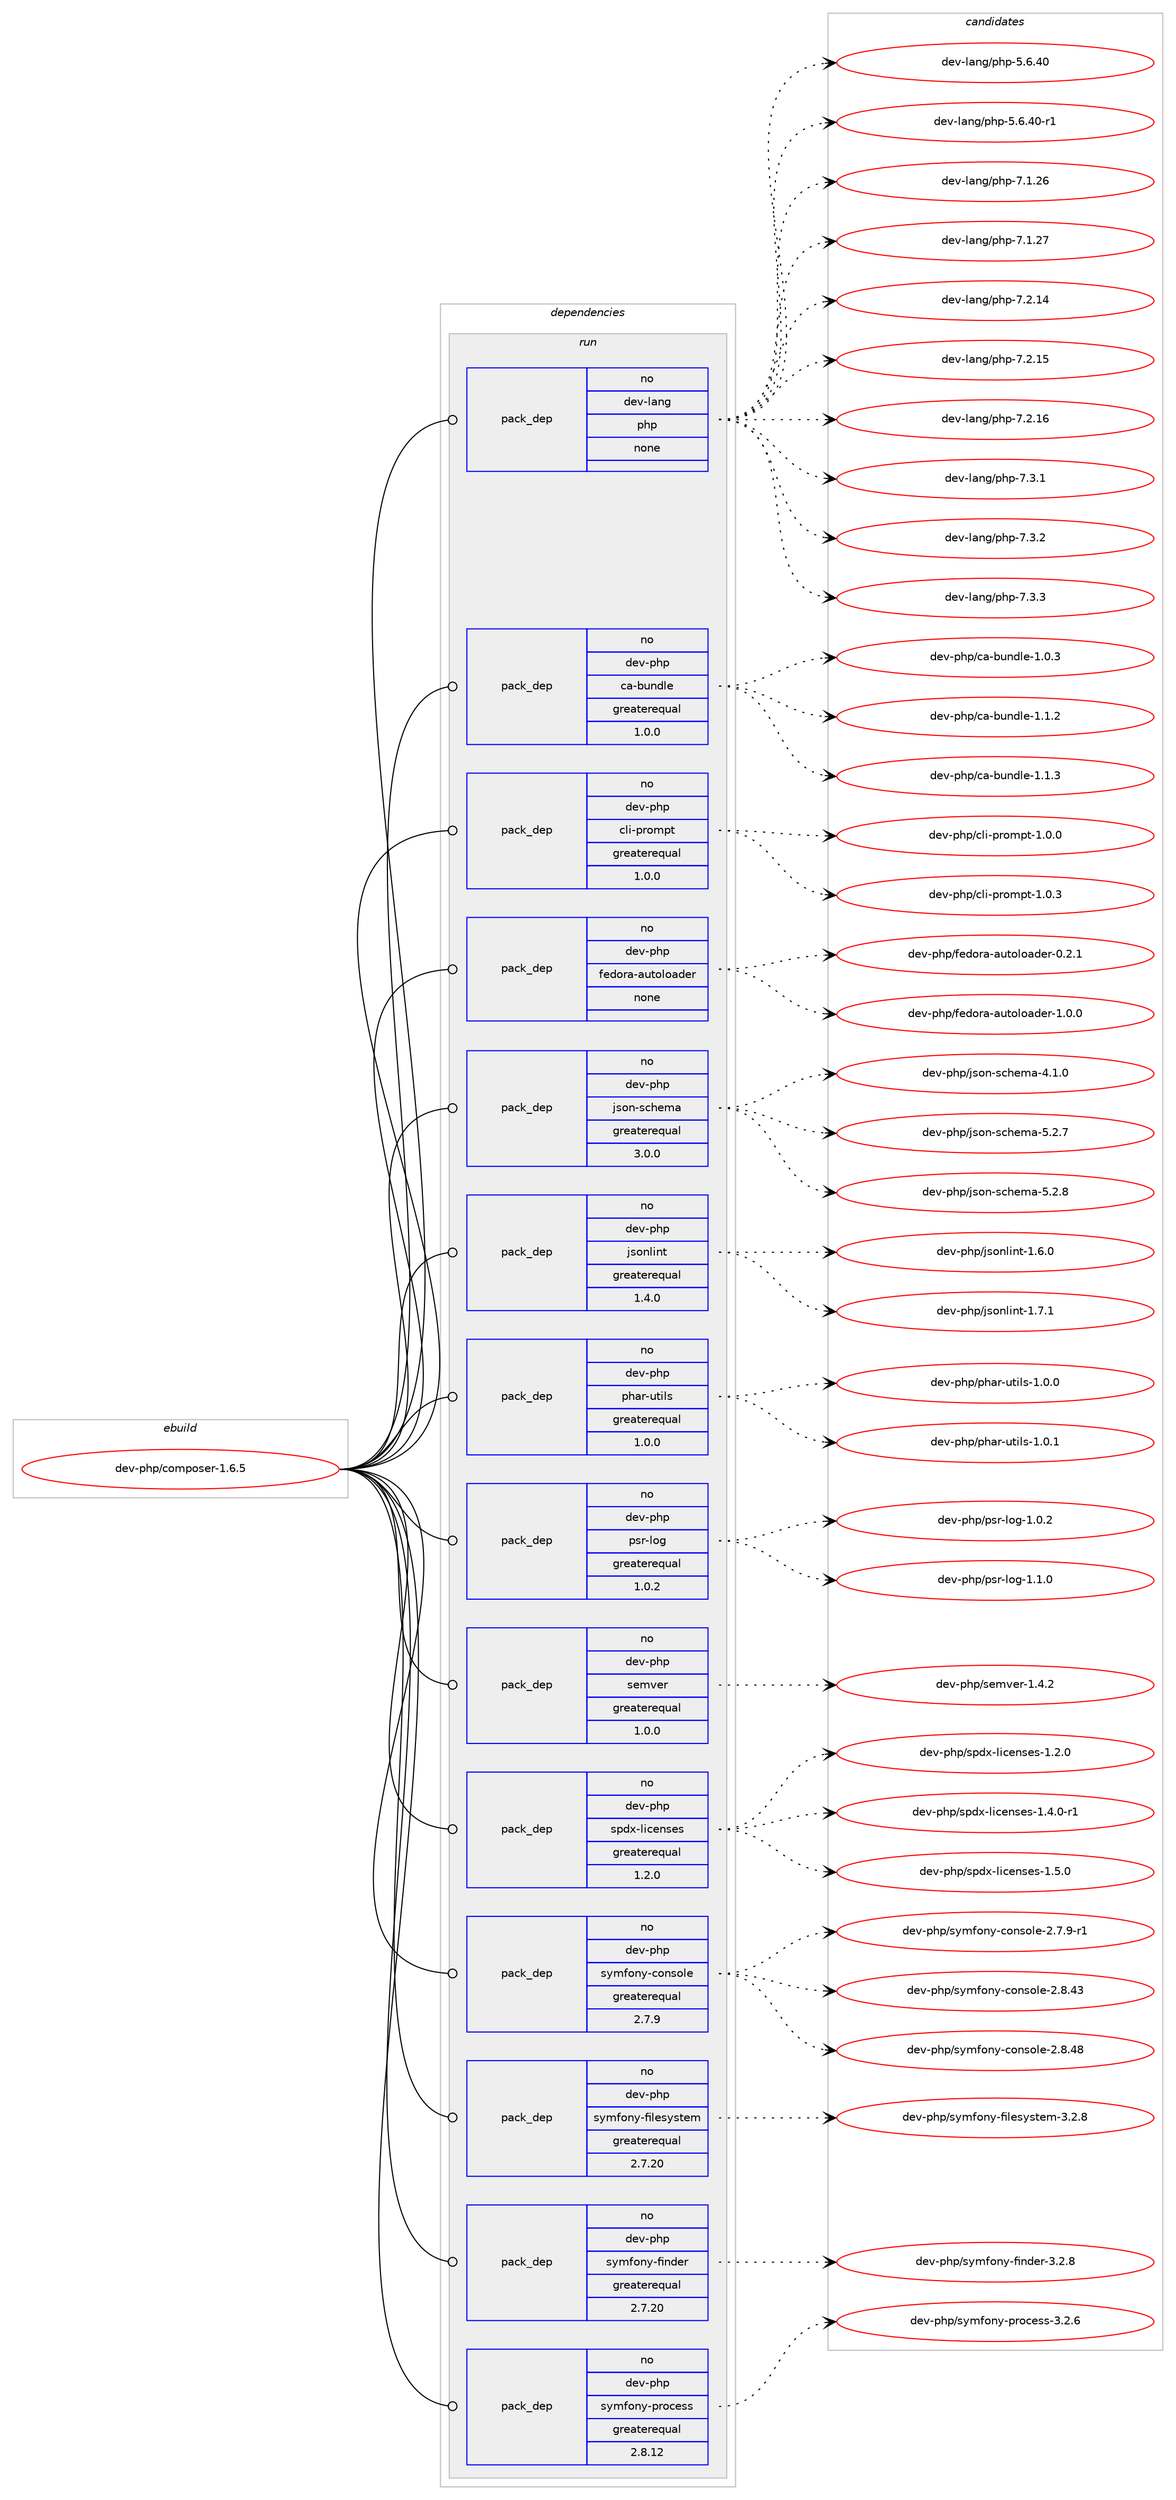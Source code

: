 digraph prolog {

# *************
# Graph options
# *************

newrank=true;
concentrate=true;
compound=true;
graph [rankdir=LR,fontname=Helvetica,fontsize=10,ranksep=1.5];#, ranksep=2.5, nodesep=0.2];
edge  [arrowhead=vee];
node  [fontname=Helvetica,fontsize=10];

# **********
# The ebuild
# **********

subgraph cluster_leftcol {
color=gray;
rank=same;
label=<<i>ebuild</i>>;
id [label="dev-php/composer-1.6.5", color=red, width=4, href="../dev-php/composer-1.6.5.svg"];
}

# ****************
# The dependencies
# ****************

subgraph cluster_midcol {
color=gray;
label=<<i>dependencies</i>>;
subgraph cluster_compile {
fillcolor="#eeeeee";
style=filled;
label=<<i>compile</i>>;
}
subgraph cluster_compileandrun {
fillcolor="#eeeeee";
style=filled;
label=<<i>compile and run</i>>;
}
subgraph cluster_run {
fillcolor="#eeeeee";
style=filled;
label=<<i>run</i>>;
subgraph pack1000400 {
dependency1392755 [label=<<TABLE BORDER="0" CELLBORDER="1" CELLSPACING="0" CELLPADDING="4" WIDTH="220"><TR><TD ROWSPAN="6" CELLPADDING="30">pack_dep</TD></TR><TR><TD WIDTH="110">no</TD></TR><TR><TD>dev-lang</TD></TR><TR><TD>php</TD></TR><TR><TD>none</TD></TR><TR><TD></TD></TR></TABLE>>, shape=none, color=blue];
}
id:e -> dependency1392755:w [weight=20,style="solid",arrowhead="odot"];
subgraph pack1000401 {
dependency1392756 [label=<<TABLE BORDER="0" CELLBORDER="1" CELLSPACING="0" CELLPADDING="4" WIDTH="220"><TR><TD ROWSPAN="6" CELLPADDING="30">pack_dep</TD></TR><TR><TD WIDTH="110">no</TD></TR><TR><TD>dev-php</TD></TR><TR><TD>ca-bundle</TD></TR><TR><TD>greaterequal</TD></TR><TR><TD>1.0.0</TD></TR></TABLE>>, shape=none, color=blue];
}
id:e -> dependency1392756:w [weight=20,style="solid",arrowhead="odot"];
subgraph pack1000402 {
dependency1392757 [label=<<TABLE BORDER="0" CELLBORDER="1" CELLSPACING="0" CELLPADDING="4" WIDTH="220"><TR><TD ROWSPAN="6" CELLPADDING="30">pack_dep</TD></TR><TR><TD WIDTH="110">no</TD></TR><TR><TD>dev-php</TD></TR><TR><TD>cli-prompt</TD></TR><TR><TD>greaterequal</TD></TR><TR><TD>1.0.0</TD></TR></TABLE>>, shape=none, color=blue];
}
id:e -> dependency1392757:w [weight=20,style="solid",arrowhead="odot"];
subgraph pack1000403 {
dependency1392758 [label=<<TABLE BORDER="0" CELLBORDER="1" CELLSPACING="0" CELLPADDING="4" WIDTH="220"><TR><TD ROWSPAN="6" CELLPADDING="30">pack_dep</TD></TR><TR><TD WIDTH="110">no</TD></TR><TR><TD>dev-php</TD></TR><TR><TD>fedora-autoloader</TD></TR><TR><TD>none</TD></TR><TR><TD></TD></TR></TABLE>>, shape=none, color=blue];
}
id:e -> dependency1392758:w [weight=20,style="solid",arrowhead="odot"];
subgraph pack1000404 {
dependency1392759 [label=<<TABLE BORDER="0" CELLBORDER="1" CELLSPACING="0" CELLPADDING="4" WIDTH="220"><TR><TD ROWSPAN="6" CELLPADDING="30">pack_dep</TD></TR><TR><TD WIDTH="110">no</TD></TR><TR><TD>dev-php</TD></TR><TR><TD>json-schema</TD></TR><TR><TD>greaterequal</TD></TR><TR><TD>3.0.0</TD></TR></TABLE>>, shape=none, color=blue];
}
id:e -> dependency1392759:w [weight=20,style="solid",arrowhead="odot"];
subgraph pack1000405 {
dependency1392760 [label=<<TABLE BORDER="0" CELLBORDER="1" CELLSPACING="0" CELLPADDING="4" WIDTH="220"><TR><TD ROWSPAN="6" CELLPADDING="30">pack_dep</TD></TR><TR><TD WIDTH="110">no</TD></TR><TR><TD>dev-php</TD></TR><TR><TD>jsonlint</TD></TR><TR><TD>greaterequal</TD></TR><TR><TD>1.4.0</TD></TR></TABLE>>, shape=none, color=blue];
}
id:e -> dependency1392760:w [weight=20,style="solid",arrowhead="odot"];
subgraph pack1000406 {
dependency1392761 [label=<<TABLE BORDER="0" CELLBORDER="1" CELLSPACING="0" CELLPADDING="4" WIDTH="220"><TR><TD ROWSPAN="6" CELLPADDING="30">pack_dep</TD></TR><TR><TD WIDTH="110">no</TD></TR><TR><TD>dev-php</TD></TR><TR><TD>phar-utils</TD></TR><TR><TD>greaterequal</TD></TR><TR><TD>1.0.0</TD></TR></TABLE>>, shape=none, color=blue];
}
id:e -> dependency1392761:w [weight=20,style="solid",arrowhead="odot"];
subgraph pack1000407 {
dependency1392762 [label=<<TABLE BORDER="0" CELLBORDER="1" CELLSPACING="0" CELLPADDING="4" WIDTH="220"><TR><TD ROWSPAN="6" CELLPADDING="30">pack_dep</TD></TR><TR><TD WIDTH="110">no</TD></TR><TR><TD>dev-php</TD></TR><TR><TD>psr-log</TD></TR><TR><TD>greaterequal</TD></TR><TR><TD>1.0.2</TD></TR></TABLE>>, shape=none, color=blue];
}
id:e -> dependency1392762:w [weight=20,style="solid",arrowhead="odot"];
subgraph pack1000408 {
dependency1392763 [label=<<TABLE BORDER="0" CELLBORDER="1" CELLSPACING="0" CELLPADDING="4" WIDTH="220"><TR><TD ROWSPAN="6" CELLPADDING="30">pack_dep</TD></TR><TR><TD WIDTH="110">no</TD></TR><TR><TD>dev-php</TD></TR><TR><TD>semver</TD></TR><TR><TD>greaterequal</TD></TR><TR><TD>1.0.0</TD></TR></TABLE>>, shape=none, color=blue];
}
id:e -> dependency1392763:w [weight=20,style="solid",arrowhead="odot"];
subgraph pack1000409 {
dependency1392764 [label=<<TABLE BORDER="0" CELLBORDER="1" CELLSPACING="0" CELLPADDING="4" WIDTH="220"><TR><TD ROWSPAN="6" CELLPADDING="30">pack_dep</TD></TR><TR><TD WIDTH="110">no</TD></TR><TR><TD>dev-php</TD></TR><TR><TD>spdx-licenses</TD></TR><TR><TD>greaterequal</TD></TR><TR><TD>1.2.0</TD></TR></TABLE>>, shape=none, color=blue];
}
id:e -> dependency1392764:w [weight=20,style="solid",arrowhead="odot"];
subgraph pack1000410 {
dependency1392765 [label=<<TABLE BORDER="0" CELLBORDER="1" CELLSPACING="0" CELLPADDING="4" WIDTH="220"><TR><TD ROWSPAN="6" CELLPADDING="30">pack_dep</TD></TR><TR><TD WIDTH="110">no</TD></TR><TR><TD>dev-php</TD></TR><TR><TD>symfony-console</TD></TR><TR><TD>greaterequal</TD></TR><TR><TD>2.7.9</TD></TR></TABLE>>, shape=none, color=blue];
}
id:e -> dependency1392765:w [weight=20,style="solid",arrowhead="odot"];
subgraph pack1000411 {
dependency1392766 [label=<<TABLE BORDER="0" CELLBORDER="1" CELLSPACING="0" CELLPADDING="4" WIDTH="220"><TR><TD ROWSPAN="6" CELLPADDING="30">pack_dep</TD></TR><TR><TD WIDTH="110">no</TD></TR><TR><TD>dev-php</TD></TR><TR><TD>symfony-filesystem</TD></TR><TR><TD>greaterequal</TD></TR><TR><TD>2.7.20</TD></TR></TABLE>>, shape=none, color=blue];
}
id:e -> dependency1392766:w [weight=20,style="solid",arrowhead="odot"];
subgraph pack1000412 {
dependency1392767 [label=<<TABLE BORDER="0" CELLBORDER="1" CELLSPACING="0" CELLPADDING="4" WIDTH="220"><TR><TD ROWSPAN="6" CELLPADDING="30">pack_dep</TD></TR><TR><TD WIDTH="110">no</TD></TR><TR><TD>dev-php</TD></TR><TR><TD>symfony-finder</TD></TR><TR><TD>greaterequal</TD></TR><TR><TD>2.7.20</TD></TR></TABLE>>, shape=none, color=blue];
}
id:e -> dependency1392767:w [weight=20,style="solid",arrowhead="odot"];
subgraph pack1000413 {
dependency1392768 [label=<<TABLE BORDER="0" CELLBORDER="1" CELLSPACING="0" CELLPADDING="4" WIDTH="220"><TR><TD ROWSPAN="6" CELLPADDING="30">pack_dep</TD></TR><TR><TD WIDTH="110">no</TD></TR><TR><TD>dev-php</TD></TR><TR><TD>symfony-process</TD></TR><TR><TD>greaterequal</TD></TR><TR><TD>2.8.12</TD></TR></TABLE>>, shape=none, color=blue];
}
id:e -> dependency1392768:w [weight=20,style="solid",arrowhead="odot"];
}
}

# **************
# The candidates
# **************

subgraph cluster_choices {
rank=same;
color=gray;
label=<<i>candidates</i>>;

subgraph choice1000400 {
color=black;
nodesep=1;
choice10010111845108971101034711210411245534654465248 [label="dev-lang/php-5.6.40", color=red, width=4,href="../dev-lang/php-5.6.40.svg"];
choice100101118451089711010347112104112455346544652484511449 [label="dev-lang/php-5.6.40-r1", color=red, width=4,href="../dev-lang/php-5.6.40-r1.svg"];
choice10010111845108971101034711210411245554649465054 [label="dev-lang/php-7.1.26", color=red, width=4,href="../dev-lang/php-7.1.26.svg"];
choice10010111845108971101034711210411245554649465055 [label="dev-lang/php-7.1.27", color=red, width=4,href="../dev-lang/php-7.1.27.svg"];
choice10010111845108971101034711210411245554650464952 [label="dev-lang/php-7.2.14", color=red, width=4,href="../dev-lang/php-7.2.14.svg"];
choice10010111845108971101034711210411245554650464953 [label="dev-lang/php-7.2.15", color=red, width=4,href="../dev-lang/php-7.2.15.svg"];
choice10010111845108971101034711210411245554650464954 [label="dev-lang/php-7.2.16", color=red, width=4,href="../dev-lang/php-7.2.16.svg"];
choice100101118451089711010347112104112455546514649 [label="dev-lang/php-7.3.1", color=red, width=4,href="../dev-lang/php-7.3.1.svg"];
choice100101118451089711010347112104112455546514650 [label="dev-lang/php-7.3.2", color=red, width=4,href="../dev-lang/php-7.3.2.svg"];
choice100101118451089711010347112104112455546514651 [label="dev-lang/php-7.3.3", color=red, width=4,href="../dev-lang/php-7.3.3.svg"];
dependency1392755:e -> choice10010111845108971101034711210411245534654465248:w [style=dotted,weight="100"];
dependency1392755:e -> choice100101118451089711010347112104112455346544652484511449:w [style=dotted,weight="100"];
dependency1392755:e -> choice10010111845108971101034711210411245554649465054:w [style=dotted,weight="100"];
dependency1392755:e -> choice10010111845108971101034711210411245554649465055:w [style=dotted,weight="100"];
dependency1392755:e -> choice10010111845108971101034711210411245554650464952:w [style=dotted,weight="100"];
dependency1392755:e -> choice10010111845108971101034711210411245554650464953:w [style=dotted,weight="100"];
dependency1392755:e -> choice10010111845108971101034711210411245554650464954:w [style=dotted,weight="100"];
dependency1392755:e -> choice100101118451089711010347112104112455546514649:w [style=dotted,weight="100"];
dependency1392755:e -> choice100101118451089711010347112104112455546514650:w [style=dotted,weight="100"];
dependency1392755:e -> choice100101118451089711010347112104112455546514651:w [style=dotted,weight="100"];
}
subgraph choice1000401 {
color=black;
nodesep=1;
choice100101118451121041124799974598117110100108101454946484651 [label="dev-php/ca-bundle-1.0.3", color=red, width=4,href="../dev-php/ca-bundle-1.0.3.svg"];
choice100101118451121041124799974598117110100108101454946494650 [label="dev-php/ca-bundle-1.1.2", color=red, width=4,href="../dev-php/ca-bundle-1.1.2.svg"];
choice100101118451121041124799974598117110100108101454946494651 [label="dev-php/ca-bundle-1.1.3", color=red, width=4,href="../dev-php/ca-bundle-1.1.3.svg"];
dependency1392756:e -> choice100101118451121041124799974598117110100108101454946484651:w [style=dotted,weight="100"];
dependency1392756:e -> choice100101118451121041124799974598117110100108101454946494650:w [style=dotted,weight="100"];
dependency1392756:e -> choice100101118451121041124799974598117110100108101454946494651:w [style=dotted,weight="100"];
}
subgraph choice1000402 {
color=black;
nodesep=1;
choice10010111845112104112479910810545112114111109112116454946484648 [label="dev-php/cli-prompt-1.0.0", color=red, width=4,href="../dev-php/cli-prompt-1.0.0.svg"];
choice10010111845112104112479910810545112114111109112116454946484651 [label="dev-php/cli-prompt-1.0.3", color=red, width=4,href="../dev-php/cli-prompt-1.0.3.svg"];
dependency1392757:e -> choice10010111845112104112479910810545112114111109112116454946484648:w [style=dotted,weight="100"];
dependency1392757:e -> choice10010111845112104112479910810545112114111109112116454946484651:w [style=dotted,weight="100"];
}
subgraph choice1000403 {
color=black;
nodesep=1;
choice100101118451121041124710210110011111497459711711611110811197100101114454846504649 [label="dev-php/fedora-autoloader-0.2.1", color=red, width=4,href="../dev-php/fedora-autoloader-0.2.1.svg"];
choice100101118451121041124710210110011111497459711711611110811197100101114454946484648 [label="dev-php/fedora-autoloader-1.0.0", color=red, width=4,href="../dev-php/fedora-autoloader-1.0.0.svg"];
dependency1392758:e -> choice100101118451121041124710210110011111497459711711611110811197100101114454846504649:w [style=dotted,weight="100"];
dependency1392758:e -> choice100101118451121041124710210110011111497459711711611110811197100101114454946484648:w [style=dotted,weight="100"];
}
subgraph choice1000404 {
color=black;
nodesep=1;
choice1001011184511210411247106115111110451159910410110997455246494648 [label="dev-php/json-schema-4.1.0", color=red, width=4,href="../dev-php/json-schema-4.1.0.svg"];
choice1001011184511210411247106115111110451159910410110997455346504655 [label="dev-php/json-schema-5.2.7", color=red, width=4,href="../dev-php/json-schema-5.2.7.svg"];
choice1001011184511210411247106115111110451159910410110997455346504656 [label="dev-php/json-schema-5.2.8", color=red, width=4,href="../dev-php/json-schema-5.2.8.svg"];
dependency1392759:e -> choice1001011184511210411247106115111110451159910410110997455246494648:w [style=dotted,weight="100"];
dependency1392759:e -> choice1001011184511210411247106115111110451159910410110997455346504655:w [style=dotted,weight="100"];
dependency1392759:e -> choice1001011184511210411247106115111110451159910410110997455346504656:w [style=dotted,weight="100"];
}
subgraph choice1000405 {
color=black;
nodesep=1;
choice1001011184511210411247106115111110108105110116454946544648 [label="dev-php/jsonlint-1.6.0", color=red, width=4,href="../dev-php/jsonlint-1.6.0.svg"];
choice1001011184511210411247106115111110108105110116454946554649 [label="dev-php/jsonlint-1.7.1", color=red, width=4,href="../dev-php/jsonlint-1.7.1.svg"];
dependency1392760:e -> choice1001011184511210411247106115111110108105110116454946544648:w [style=dotted,weight="100"];
dependency1392760:e -> choice1001011184511210411247106115111110108105110116454946554649:w [style=dotted,weight="100"];
}
subgraph choice1000406 {
color=black;
nodesep=1;
choice10010111845112104112471121049711445117116105108115454946484648 [label="dev-php/phar-utils-1.0.0", color=red, width=4,href="../dev-php/phar-utils-1.0.0.svg"];
choice10010111845112104112471121049711445117116105108115454946484649 [label="dev-php/phar-utils-1.0.1", color=red, width=4,href="../dev-php/phar-utils-1.0.1.svg"];
dependency1392761:e -> choice10010111845112104112471121049711445117116105108115454946484648:w [style=dotted,weight="100"];
dependency1392761:e -> choice10010111845112104112471121049711445117116105108115454946484649:w [style=dotted,weight="100"];
}
subgraph choice1000407 {
color=black;
nodesep=1;
choice100101118451121041124711211511445108111103454946484650 [label="dev-php/psr-log-1.0.2", color=red, width=4,href="../dev-php/psr-log-1.0.2.svg"];
choice100101118451121041124711211511445108111103454946494648 [label="dev-php/psr-log-1.1.0", color=red, width=4,href="../dev-php/psr-log-1.1.0.svg"];
dependency1392762:e -> choice100101118451121041124711211511445108111103454946484650:w [style=dotted,weight="100"];
dependency1392762:e -> choice100101118451121041124711211511445108111103454946494648:w [style=dotted,weight="100"];
}
subgraph choice1000408 {
color=black;
nodesep=1;
choice1001011184511210411247115101109118101114454946524650 [label="dev-php/semver-1.4.2", color=red, width=4,href="../dev-php/semver-1.4.2.svg"];
dependency1392763:e -> choice1001011184511210411247115101109118101114454946524650:w [style=dotted,weight="100"];
}
subgraph choice1000409 {
color=black;
nodesep=1;
choice10010111845112104112471151121001204510810599101110115101115454946504648 [label="dev-php/spdx-licenses-1.2.0", color=red, width=4,href="../dev-php/spdx-licenses-1.2.0.svg"];
choice100101118451121041124711511210012045108105991011101151011154549465246484511449 [label="dev-php/spdx-licenses-1.4.0-r1", color=red, width=4,href="../dev-php/spdx-licenses-1.4.0-r1.svg"];
choice10010111845112104112471151121001204510810599101110115101115454946534648 [label="dev-php/spdx-licenses-1.5.0", color=red, width=4,href="../dev-php/spdx-licenses-1.5.0.svg"];
dependency1392764:e -> choice10010111845112104112471151121001204510810599101110115101115454946504648:w [style=dotted,weight="100"];
dependency1392764:e -> choice100101118451121041124711511210012045108105991011101151011154549465246484511449:w [style=dotted,weight="100"];
dependency1392764:e -> choice10010111845112104112471151121001204510810599101110115101115454946534648:w [style=dotted,weight="100"];
}
subgraph choice1000410 {
color=black;
nodesep=1;
choice100101118451121041124711512110910211111012145991111101151111081014550465546574511449 [label="dev-php/symfony-console-2.7.9-r1", color=red, width=4,href="../dev-php/symfony-console-2.7.9-r1.svg"];
choice1001011184511210411247115121109102111110121459911111011511110810145504656465251 [label="dev-php/symfony-console-2.8.43", color=red, width=4,href="../dev-php/symfony-console-2.8.43.svg"];
choice1001011184511210411247115121109102111110121459911111011511110810145504656465256 [label="dev-php/symfony-console-2.8.48", color=red, width=4,href="../dev-php/symfony-console-2.8.48.svg"];
dependency1392765:e -> choice100101118451121041124711512110910211111012145991111101151111081014550465546574511449:w [style=dotted,weight="100"];
dependency1392765:e -> choice1001011184511210411247115121109102111110121459911111011511110810145504656465251:w [style=dotted,weight="100"];
dependency1392765:e -> choice1001011184511210411247115121109102111110121459911111011511110810145504656465256:w [style=dotted,weight="100"];
}
subgraph choice1000411 {
color=black;
nodesep=1;
choice100101118451121041124711512110910211111012145102105108101115121115116101109455146504656 [label="dev-php/symfony-filesystem-3.2.8", color=red, width=4,href="../dev-php/symfony-filesystem-3.2.8.svg"];
dependency1392766:e -> choice100101118451121041124711512110910211111012145102105108101115121115116101109455146504656:w [style=dotted,weight="100"];
}
subgraph choice1000412 {
color=black;
nodesep=1;
choice100101118451121041124711512110910211111012145102105110100101114455146504656 [label="dev-php/symfony-finder-3.2.8", color=red, width=4,href="../dev-php/symfony-finder-3.2.8.svg"];
dependency1392767:e -> choice100101118451121041124711512110910211111012145102105110100101114455146504656:w [style=dotted,weight="100"];
}
subgraph choice1000413 {
color=black;
nodesep=1;
choice10010111845112104112471151211091021111101214511211411199101115115455146504654 [label="dev-php/symfony-process-3.2.6", color=red, width=4,href="../dev-php/symfony-process-3.2.6.svg"];
dependency1392768:e -> choice10010111845112104112471151211091021111101214511211411199101115115455146504654:w [style=dotted,weight="100"];
}
}

}
